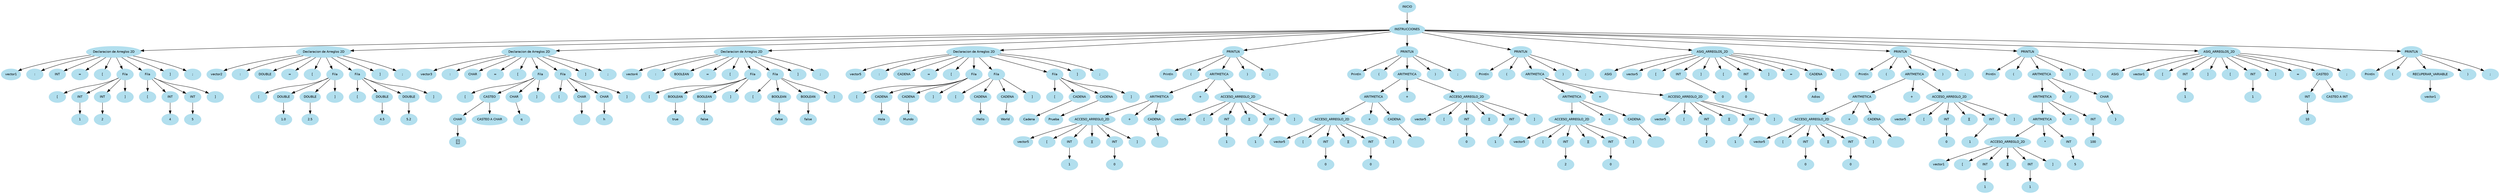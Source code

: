 digraph arbolAST{
node [shape=oval, style=filled, color=lightblue2, fontname=Helvetica, fontsize=10];
edge [fontname=Helvetica, fontsize=10];
n0[label="INICIO"];
n1[label="INSTRUCCIONES"];
n0 -> n1;
n2[label="Declaracion de Arreglos 2D"];
n1 -> n2;
n3[label="vector1"];
n2 -> n3;
n4[label=":"];
n2 -> n4;
n5[label="INT"];
n2 -> n5;
n6[label="="];
n2 -> n6;
n7[label="["];
n2 -> n7;
n8[label="Fila"];
n2 -> n8;
n9[label="["];
n8 -> n9;
n10[label="INT"];
n8 -> n10;
n11[label="1"];
n10 -> n11;
n12[label="INT"];
n8 -> n12;
n13[label="2"];
n12 -> n13;
n14[label="]"];
n8 -> n14;
n15[label="Fila"];
n2 -> n15;
n16[label="["];
n15 -> n16;
n17[label="INT"];
n15 -> n17;
n18[label="4"];
n17 -> n18;
n19[label="INT"];
n15 -> n19;
n20[label="5"];
n19 -> n20;
n21[label="]"];
n15 -> n21;
n22[label="]"];
n2 -> n22;
n23[label=";"];
n2 -> n23;
n24[label="Declaracion de Arreglos 2D"];
n1 -> n24;
n25[label="vector2"];
n24 -> n25;
n26[label=":"];
n24 -> n26;
n27[label="DOUBLE"];
n24 -> n27;
n28[label="="];
n24 -> n28;
n29[label="["];
n24 -> n29;
n30[label="Fila"];
n24 -> n30;
n31[label="["];
n30 -> n31;
n32[label="DOUBLE"];
n30 -> n32;
n33[label="1.0"];
n32 -> n33;
n34[label="DOUBLE"];
n30 -> n34;
n35[label="2.5"];
n34 -> n35;
n36[label="]"];
n30 -> n36;
n37[label="Fila"];
n24 -> n37;
n38[label="["];
n37 -> n38;
n39[label="DOUBLE"];
n37 -> n39;
n40[label="4.5"];
n39 -> n40;
n41[label="DOUBLE"];
n37 -> n41;
n42[label="5.2"];
n41 -> n42;
n43[label="]"];
n37 -> n43;
n44[label="]"];
n24 -> n44;
n45[label=";"];
n24 -> n45;
n46[label="Declaracion de Arreglos 2D"];
n1 -> n46;
n47[label="vector3"];
n46 -> n47;
n48[label=":"];
n46 -> n48;
n49[label="CHAR"];
n46 -> n49;
n50[label="="];
n46 -> n50;
n51[label="["];
n46 -> n51;
n52[label="Fila"];
n46 -> n52;
n53[label="["];
n52 -> n53;
n54[label="CASTEO"];
n52 -> n54;
n55[label="CHAR"];
n54 -> n55;
n56[label=""];
n55 -> n56;
n57[label="CASTEO A CHAR"];
n54 -> n57;
n58[label="CHAR"];
n52 -> n58;
n59[label="q"];
n58 -> n59;
n60[label="]"];
n52 -> n60;
n61[label="Fila"];
n46 -> n61;
n62[label="["];
n61 -> n62;
n63[label="CHAR"];
n61 -> n63;
n64[label="\n"];
n63 -> n64;
n65[label="CHAR"];
n61 -> n65;
n66[label="h"];
n65 -> n66;
n67[label="]"];
n61 -> n67;
n68[label="]"];
n46 -> n68;
n69[label=";"];
n46 -> n69;
n70[label="Declaracion de Arreglos 2D"];
n1 -> n70;
n71[label="vector4"];
n70 -> n71;
n72[label=":"];
n70 -> n72;
n73[label="BOOLEAN"];
n70 -> n73;
n74[label="="];
n70 -> n74;
n75[label="["];
n70 -> n75;
n76[label="Fila"];
n70 -> n76;
n77[label="["];
n76 -> n77;
n78[label="BOOLEAN"];
n76 -> n78;
n79[label="true"];
n78 -> n79;
n80[label="BOOLEAN"];
n76 -> n80;
n81[label="false"];
n80 -> n81;
n82[label="]"];
n76 -> n82;
n83[label="Fila"];
n70 -> n83;
n84[label="["];
n83 -> n84;
n85[label="BOOLEAN"];
n83 -> n85;
n86[label="false"];
n85 -> n86;
n87[label="BOOLEAN"];
n83 -> n87;
n88[label="false"];
n87 -> n88;
n89[label="]"];
n83 -> n89;
n90[label="]"];
n70 -> n90;
n91[label=";"];
n70 -> n91;
n92[label="Declaracion de Arreglos 2D"];
n1 -> n92;
n93[label="vector5"];
n92 -> n93;
n94[label=":"];
n92 -> n94;
n95[label="CADENA"];
n92 -> n95;
n96[label="="];
n92 -> n96;
n97[label="["];
n92 -> n97;
n98[label="Fila"];
n92 -> n98;
n99[label="["];
n98 -> n99;
n100[label="CADENA"];
n98 -> n100;
n101[label="Hola"];
n100 -> n101;
n102[label="CADENA"];
n98 -> n102;
n103[label="Mundo"];
n102 -> n103;
n104[label="]"];
n98 -> n104;
n105[label="Fila"];
n92 -> n105;
n106[label="["];
n105 -> n106;
n107[label="CADENA"];
n105 -> n107;
n108[label="Hello"];
n107 -> n108;
n109[label="CADENA"];
n105 -> n109;
n110[label="World"];
n109 -> n110;
n111[label="]"];
n105 -> n111;
n112[label="Fila"];
n92 -> n112;
n113[label="["];
n112 -> n113;
n114[label="CADENA"];
n112 -> n114;
n115[label="Cadena"];
n114 -> n115;
n116[label="CADENA"];
n112 -> n116;
n117[label="Prueba"];
n116 -> n117;
n118[label="]"];
n112 -> n118;
n119[label="]"];
n92 -> n119;
n120[label=";"];
n92 -> n120;
n121[label="PRINTLN"];
n1 -> n121;
n122[label="Println"];
n121 -> n122;
n123[label="("];
n121 -> n123;
n124[label="ARITMETICA"];
n121 -> n124;
n125[label="ARITMETICA"];
n124 -> n125;
n126[label="ACCESO_ARREGLO_2D"];
n125 -> n126;
n127[label="vector5"];
n126 -> n127;
n128[label="["];
n126 -> n128;
n129[label="INT"];
n126 -> n129;
n130[label="1"];
n129 -> n130;
n131[label="]["];
n126 -> n131;
n132[label="INT"];
n126 -> n132;
n133[label="0"];
n132 -> n133;
n134[label="]"];
n126 -> n134;
n135[label="+"];
n125 -> n135;
n136[label="CADENA"];
n125 -> n136;
n137[label=" "];
n136 -> n137;
n138[label="+"];
n124 -> n138;
n139[label="ACCESO_ARREGLO_2D"];
n124 -> n139;
n140[label="vector5"];
n139 -> n140;
n141[label="["];
n139 -> n141;
n142[label="INT"];
n139 -> n142;
n143[label="1"];
n142 -> n143;
n144[label="]["];
n139 -> n144;
n145[label="INT"];
n139 -> n145;
n146[label="1"];
n145 -> n146;
n147[label="]"];
n139 -> n147;
n148[label=")"];
n121 -> n148;
n149[label=";"];
n121 -> n149;
n150[label="PRINTLN"];
n1 -> n150;
n151[label="Println"];
n150 -> n151;
n152[label="("];
n150 -> n152;
n153[label="ARITMETICA"];
n150 -> n153;
n154[label="ARITMETICA"];
n153 -> n154;
n155[label="ACCESO_ARREGLO_2D"];
n154 -> n155;
n156[label="vector5"];
n155 -> n156;
n157[label="["];
n155 -> n157;
n158[label="INT"];
n155 -> n158;
n159[label="0"];
n158 -> n159;
n160[label="]["];
n155 -> n160;
n161[label="INT"];
n155 -> n161;
n162[label="0"];
n161 -> n162;
n163[label="]"];
n155 -> n163;
n164[label="+"];
n154 -> n164;
n165[label="CADENA"];
n154 -> n165;
n166[label=" "];
n165 -> n166;
n167[label="+"];
n153 -> n167;
n168[label="ACCESO_ARREGLO_2D"];
n153 -> n168;
n169[label="vector5"];
n168 -> n169;
n170[label="["];
n168 -> n170;
n171[label="INT"];
n168 -> n171;
n172[label="0"];
n171 -> n172;
n173[label="]["];
n168 -> n173;
n174[label="INT"];
n168 -> n174;
n175[label="1"];
n174 -> n175;
n176[label="]"];
n168 -> n176;
n177[label=")"];
n150 -> n177;
n178[label=";"];
n150 -> n178;
n179[label="PRINTLN"];
n1 -> n179;
n180[label="Println"];
n179 -> n180;
n181[label="("];
n179 -> n181;
n182[label="ARITMETICA"];
n179 -> n182;
n183[label="ARITMETICA"];
n182 -> n183;
n184[label="ACCESO_ARREGLO_2D"];
n183 -> n184;
n185[label="vector5"];
n184 -> n185;
n186[label="["];
n184 -> n186;
n187[label="INT"];
n184 -> n187;
n188[label="2"];
n187 -> n188;
n189[label="]["];
n184 -> n189;
n190[label="INT"];
n184 -> n190;
n191[label="0"];
n190 -> n191;
n192[label="]"];
n184 -> n192;
n193[label="+"];
n183 -> n193;
n194[label="CADENA"];
n183 -> n194;
n195[label=" "];
n194 -> n195;
n196[label="+"];
n182 -> n196;
n197[label="ACCESO_ARREGLO_2D"];
n182 -> n197;
n198[label="vector5"];
n197 -> n198;
n199[label="["];
n197 -> n199;
n200[label="INT"];
n197 -> n200;
n201[label="2"];
n200 -> n201;
n202[label="]["];
n197 -> n202;
n203[label="INT"];
n197 -> n203;
n204[label="1"];
n203 -> n204;
n205[label="]"];
n197 -> n205;
n206[label=")"];
n179 -> n206;
n207[label=";"];
n179 -> n207;
n208[label="ASIG_ARREGLOS_2D"];
n1 -> n208;
n209[label="ASIG"];
n208 -> n209;
n210[label="vector5"];
n208 -> n210;
n211[label="["];
n208 -> n211;
n212[label="INT"];
n208 -> n212;
n213[label="0"];
n212 -> n213;
n214[label="]"];
n208 -> n214;
n215[label="["];
n208 -> n215;
n216[label="INT"];
n208 -> n216;
n217[label="0"];
n216 -> n217;
n218[label="]"];
n208 -> n218;
n219[label="="];
n208 -> n219;
n220[label="CADENA"];
n208 -> n220;
n221[label="Adios"];
n220 -> n221;
n222[label=";"];
n208 -> n222;
n223[label="PRINTLN"];
n1 -> n223;
n224[label="Println"];
n223 -> n224;
n225[label="("];
n223 -> n225;
n226[label="ARITMETICA"];
n223 -> n226;
n227[label="ARITMETICA"];
n226 -> n227;
n228[label="ACCESO_ARREGLO_2D"];
n227 -> n228;
n229[label="vector5"];
n228 -> n229;
n230[label="["];
n228 -> n230;
n231[label="INT"];
n228 -> n231;
n232[label="0"];
n231 -> n232;
n233[label="]["];
n228 -> n233;
n234[label="INT"];
n228 -> n234;
n235[label="0"];
n234 -> n235;
n236[label="]"];
n228 -> n236;
n237[label="+"];
n227 -> n237;
n238[label="CADENA"];
n227 -> n238;
n239[label=" "];
n238 -> n239;
n240[label="+"];
n226 -> n240;
n241[label="ACCESO_ARREGLO_2D"];
n226 -> n241;
n242[label="vector5"];
n241 -> n242;
n243[label="["];
n241 -> n243;
n244[label="INT"];
n241 -> n244;
n245[label="0"];
n244 -> n245;
n246[label="]["];
n241 -> n246;
n247[label="INT"];
n241 -> n247;
n248[label="1"];
n247 -> n248;
n249[label="]"];
n241 -> n249;
n250[label=")"];
n223 -> n250;
n251[label=";"];
n223 -> n251;
n252[label="PRINTLN"];
n1 -> n252;
n253[label="Println"];
n252 -> n253;
n254[label="("];
n252 -> n254;
n255[label="ARITMETICA"];
n252 -> n255;
n256[label="ARITMETICA"];
n255 -> n256;
n257[label="ARITMETICA"];
n256 -> n257;
n258[label="ACCESO_ARREGLO_2D"];
n257 -> n258;
n259[label="vector1"];
n258 -> n259;
n260[label="["];
n258 -> n260;
n261[label="INT"];
n258 -> n261;
n262[label="1"];
n261 -> n262;
n263[label="]["];
n258 -> n263;
n264[label="INT"];
n258 -> n264;
n265[label="1"];
n264 -> n265;
n266[label="]"];
n258 -> n266;
n267[label="*"];
n257 -> n267;
n268[label="INT"];
n257 -> n268;
n269[label="5"];
n268 -> n269;
n270[label="+"];
n256 -> n270;
n271[label="INT"];
n256 -> n271;
n272[label="100"];
n271 -> n272;
n273[label="/"];
n255 -> n273;
n274[label="CHAR"];
n255 -> n274;
n275[label="}"];
n274 -> n275;
n276[label=")"];
n252 -> n276;
n277[label=";"];
n252 -> n277;
n278[label="ASIG_ARREGLOS_2D"];
n1 -> n278;
n279[label="ASIG"];
n278 -> n279;
n280[label="vector1"];
n278 -> n280;
n281[label="["];
n278 -> n281;
n282[label="INT"];
n278 -> n282;
n283[label="1"];
n282 -> n283;
n284[label="]"];
n278 -> n284;
n285[label="["];
n278 -> n285;
n286[label="INT"];
n278 -> n286;
n287[label="1"];
n286 -> n287;
n288[label="]"];
n278 -> n288;
n289[label="="];
n278 -> n289;
n290[label="CASTEO"];
n278 -> n290;
n291[label="INT"];
n290 -> n291;
n292[label="10"];
n291 -> n292;
n293[label="CASTEO A INT"];
n290 -> n293;
n294[label=";"];
n278 -> n294;
n295[label="PRINTLN"];
n1 -> n295;
n296[label="Println"];
n295 -> n296;
n297[label="("];
n295 -> n297;
n298[label="RECUPERAR_VARIABLE"];
n295 -> n298;
n299[label="vector1"];
n298 -> n299;
n300[label=")"];
n295 -> n300;
n301[label=";"];
n295 -> n301;
}